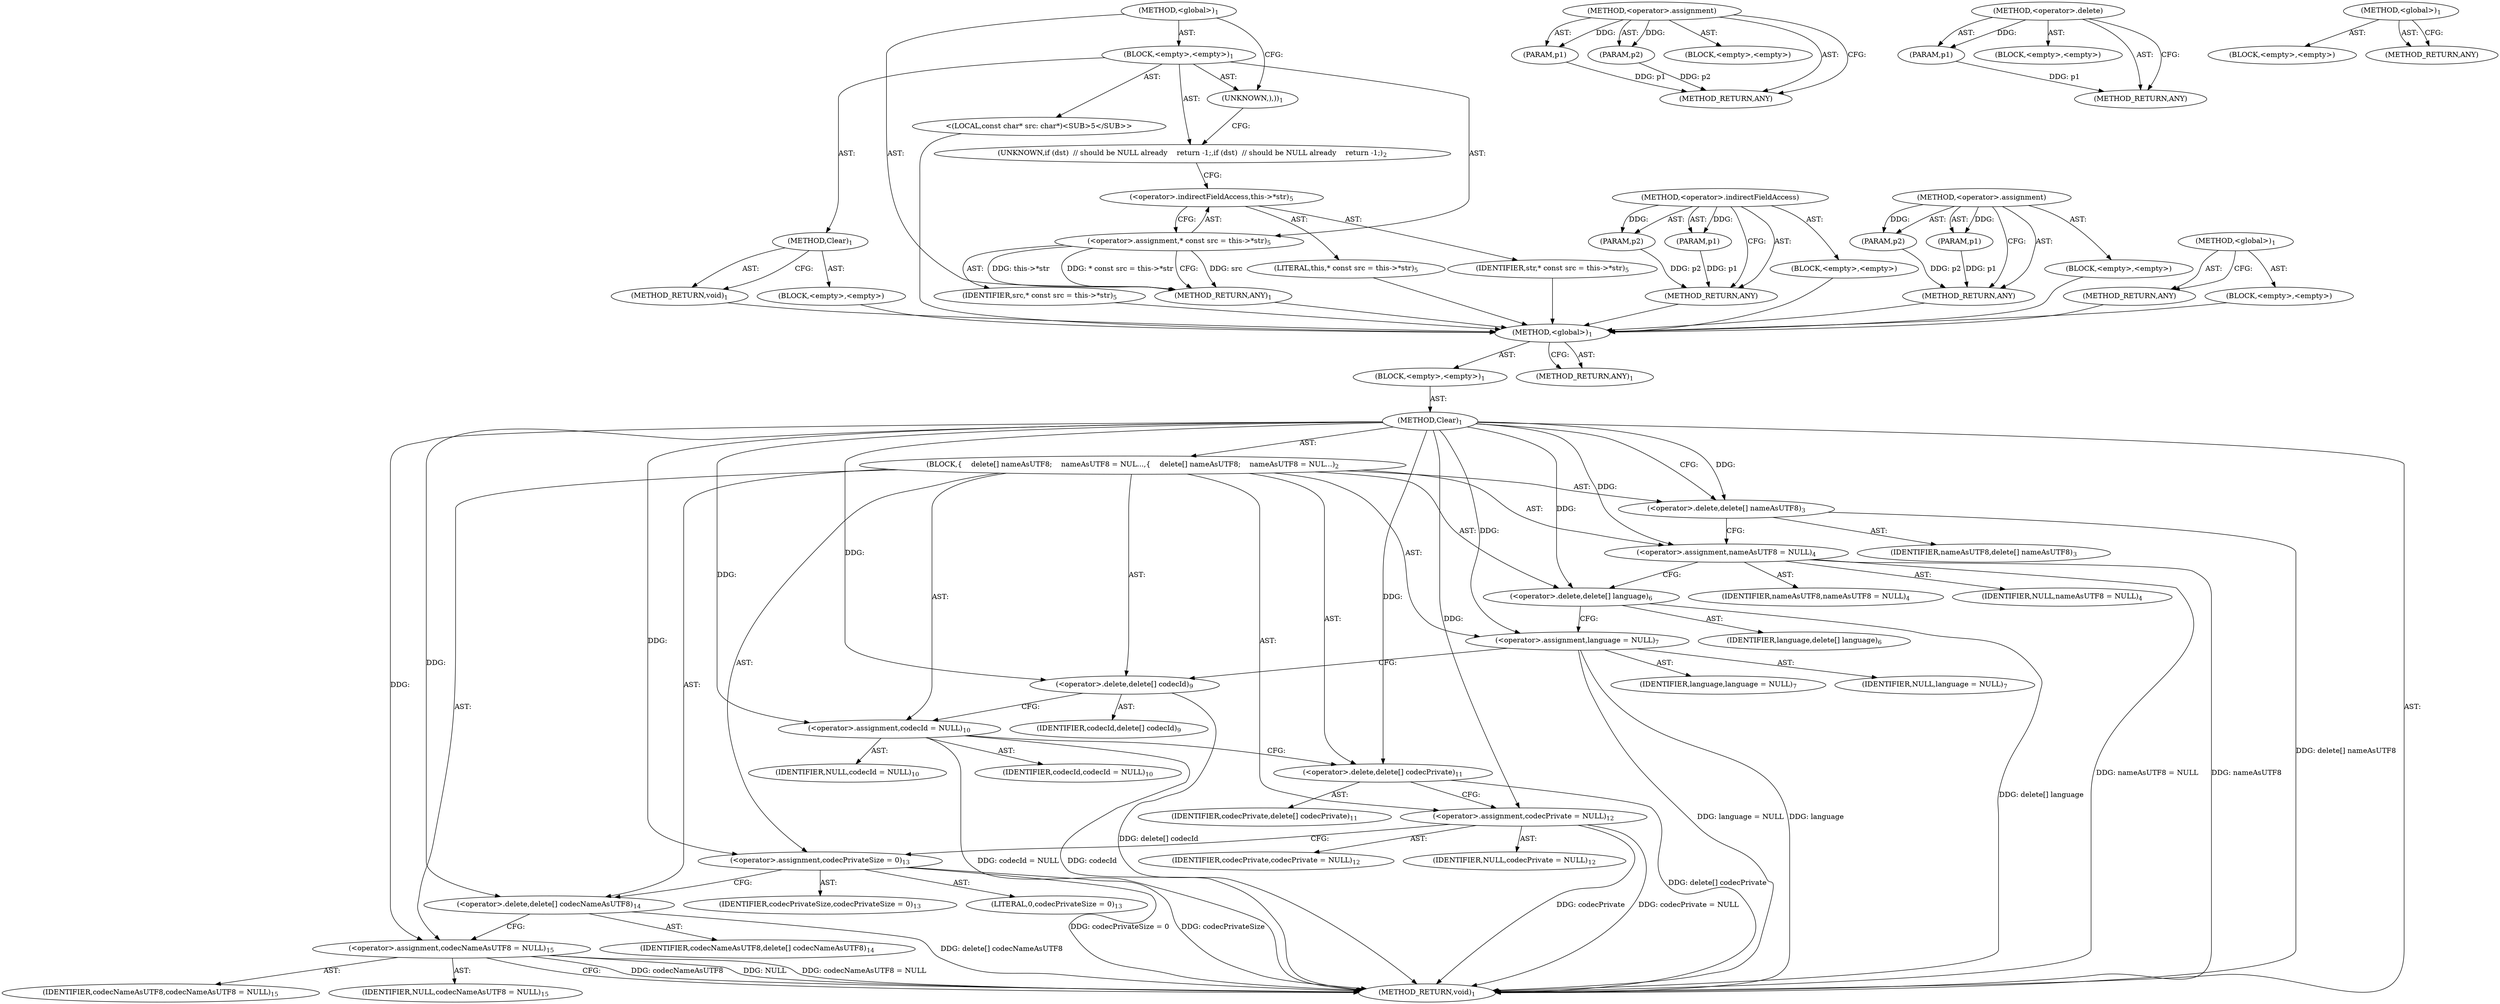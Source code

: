 digraph "&lt;global&gt;" {
vulnerable_6 [label=<(METHOD,&lt;global&gt;)<SUB>1</SUB>>];
vulnerable_7 [label=<(BLOCK,&lt;empty&gt;,&lt;empty&gt;)<SUB>1</SUB>>];
vulnerable_8 [label=<(METHOD,Clear)<SUB>1</SUB>>];
vulnerable_9 [label=<(BLOCK,{
    delete[] nameAsUTF8;
    nameAsUTF8 = NUL...,{
    delete[] nameAsUTF8;
    nameAsUTF8 = NUL...)<SUB>2</SUB>>];
vulnerable_10 [label=<(&lt;operator&gt;.delete,delete[] nameAsUTF8)<SUB>3</SUB>>];
vulnerable_11 [label=<(IDENTIFIER,nameAsUTF8,delete[] nameAsUTF8)<SUB>3</SUB>>];
vulnerable_12 [label=<(&lt;operator&gt;.assignment,nameAsUTF8 = NULL)<SUB>4</SUB>>];
vulnerable_13 [label=<(IDENTIFIER,nameAsUTF8,nameAsUTF8 = NULL)<SUB>4</SUB>>];
vulnerable_14 [label=<(IDENTIFIER,NULL,nameAsUTF8 = NULL)<SUB>4</SUB>>];
vulnerable_15 [label=<(&lt;operator&gt;.delete,delete[] language)<SUB>6</SUB>>];
vulnerable_16 [label=<(IDENTIFIER,language,delete[] language)<SUB>6</SUB>>];
vulnerable_17 [label=<(&lt;operator&gt;.assignment,language = NULL)<SUB>7</SUB>>];
vulnerable_18 [label=<(IDENTIFIER,language,language = NULL)<SUB>7</SUB>>];
vulnerable_19 [label=<(IDENTIFIER,NULL,language = NULL)<SUB>7</SUB>>];
vulnerable_20 [label=<(&lt;operator&gt;.delete,delete[] codecId)<SUB>9</SUB>>];
vulnerable_21 [label=<(IDENTIFIER,codecId,delete[] codecId)<SUB>9</SUB>>];
vulnerable_22 [label=<(&lt;operator&gt;.assignment,codecId = NULL)<SUB>10</SUB>>];
vulnerable_23 [label=<(IDENTIFIER,codecId,codecId = NULL)<SUB>10</SUB>>];
vulnerable_24 [label=<(IDENTIFIER,NULL,codecId = NULL)<SUB>10</SUB>>];
vulnerable_25 [label=<(&lt;operator&gt;.delete,delete[] codecPrivate)<SUB>11</SUB>>];
vulnerable_26 [label=<(IDENTIFIER,codecPrivate,delete[] codecPrivate)<SUB>11</SUB>>];
vulnerable_27 [label=<(&lt;operator&gt;.assignment,codecPrivate = NULL)<SUB>12</SUB>>];
vulnerable_28 [label=<(IDENTIFIER,codecPrivate,codecPrivate = NULL)<SUB>12</SUB>>];
vulnerable_29 [label=<(IDENTIFIER,NULL,codecPrivate = NULL)<SUB>12</SUB>>];
vulnerable_30 [label=<(&lt;operator&gt;.assignment,codecPrivateSize = 0)<SUB>13</SUB>>];
vulnerable_31 [label=<(IDENTIFIER,codecPrivateSize,codecPrivateSize = 0)<SUB>13</SUB>>];
vulnerable_32 [label=<(LITERAL,0,codecPrivateSize = 0)<SUB>13</SUB>>];
vulnerable_33 [label=<(&lt;operator&gt;.delete,delete[] codecNameAsUTF8)<SUB>14</SUB>>];
vulnerable_34 [label=<(IDENTIFIER,codecNameAsUTF8,delete[] codecNameAsUTF8)<SUB>14</SUB>>];
vulnerable_35 [label=<(&lt;operator&gt;.assignment,codecNameAsUTF8 = NULL)<SUB>15</SUB>>];
vulnerable_36 [label=<(IDENTIFIER,codecNameAsUTF8,codecNameAsUTF8 = NULL)<SUB>15</SUB>>];
vulnerable_37 [label=<(IDENTIFIER,NULL,codecNameAsUTF8 = NULL)<SUB>15</SUB>>];
vulnerable_38 [label=<(METHOD_RETURN,void)<SUB>1</SUB>>];
vulnerable_40 [label=<(METHOD_RETURN,ANY)<SUB>1</SUB>>];
vulnerable_59 [label=<(METHOD,&lt;operator&gt;.assignment)>];
vulnerable_60 [label=<(PARAM,p1)>];
vulnerable_61 [label=<(PARAM,p2)>];
vulnerable_62 [label=<(BLOCK,&lt;empty&gt;,&lt;empty&gt;)>];
vulnerable_63 [label=<(METHOD_RETURN,ANY)>];
vulnerable_55 [label=<(METHOD,&lt;operator&gt;.delete)>];
vulnerable_56 [label=<(PARAM,p1)>];
vulnerable_57 [label=<(BLOCK,&lt;empty&gt;,&lt;empty&gt;)>];
vulnerable_58 [label=<(METHOD_RETURN,ANY)>];
vulnerable_49 [label=<(METHOD,&lt;global&gt;)<SUB>1</SUB>>];
vulnerable_50 [label=<(BLOCK,&lt;empty&gt;,&lt;empty&gt;)>];
vulnerable_51 [label=<(METHOD_RETURN,ANY)>];
fixed_6 [label=<(METHOD,&lt;global&gt;)<SUB>1</SUB>>];
fixed_7 [label=<(BLOCK,&lt;empty&gt;,&lt;empty&gt;)<SUB>1</SUB>>];
fixed_8 [label=<(METHOD,Clear)<SUB>1</SUB>>];
fixed_9 [label=<(BLOCK,&lt;empty&gt;,&lt;empty&gt;)>];
fixed_10 [label=<(METHOD_RETURN,void)<SUB>1</SUB>>];
fixed_12 [label=<(UNKNOWN,),))<SUB>1</SUB>>];
fixed_13 [label=<(UNKNOWN,if (dst)  // should be NULL already
    return -1;,if (dst)  // should be NULL already
    return -1;)<SUB>2</SUB>>];
fixed_14 [label="<(LOCAL,const char* src: char*)<SUB>5</SUB>>"];
fixed_15 [label=<(&lt;operator&gt;.assignment,* const src = this-&gt;*str)<SUB>5</SUB>>];
fixed_16 [label=<(IDENTIFIER,src,* const src = this-&gt;*str)<SUB>5</SUB>>];
fixed_17 [label=<(&lt;operator&gt;.indirectFieldAccess,this-&gt;*str)<SUB>5</SUB>>];
fixed_18 [label=<(LITERAL,this,* const src = this-&gt;*str)<SUB>5</SUB>>];
fixed_19 [label=<(IDENTIFIER,str,* const src = this-&gt;*str)<SUB>5</SUB>>];
fixed_20 [label=<(METHOD_RETURN,ANY)<SUB>1</SUB>>];
fixed_40 [label=<(METHOD,&lt;operator&gt;.indirectFieldAccess)>];
fixed_41 [label=<(PARAM,p1)>];
fixed_42 [label=<(PARAM,p2)>];
fixed_43 [label=<(BLOCK,&lt;empty&gt;,&lt;empty&gt;)>];
fixed_44 [label=<(METHOD_RETURN,ANY)>];
fixed_35 [label=<(METHOD,&lt;operator&gt;.assignment)>];
fixed_36 [label=<(PARAM,p1)>];
fixed_37 [label=<(PARAM,p2)>];
fixed_38 [label=<(BLOCK,&lt;empty&gt;,&lt;empty&gt;)>];
fixed_39 [label=<(METHOD_RETURN,ANY)>];
fixed_29 [label=<(METHOD,&lt;global&gt;)<SUB>1</SUB>>];
fixed_30 [label=<(BLOCK,&lt;empty&gt;,&lt;empty&gt;)>];
fixed_31 [label=<(METHOD_RETURN,ANY)>];
vulnerable_6 -> vulnerable_7  [key=0, label="AST: "];
vulnerable_6 -> vulnerable_40  [key=0, label="AST: "];
vulnerable_6 -> vulnerable_40  [key=1, label="CFG: "];
vulnerable_7 -> vulnerable_8  [key=0, label="AST: "];
vulnerable_8 -> vulnerable_9  [key=0, label="AST: "];
vulnerable_8 -> vulnerable_38  [key=0, label="AST: "];
vulnerable_8 -> vulnerable_10  [key=0, label="CFG: "];
vulnerable_8 -> vulnerable_10  [key=1, label="DDG: "];
vulnerable_8 -> vulnerable_12  [key=0, label="DDG: "];
vulnerable_8 -> vulnerable_17  [key=0, label="DDG: "];
vulnerable_8 -> vulnerable_22  [key=0, label="DDG: "];
vulnerable_8 -> vulnerable_27  [key=0, label="DDG: "];
vulnerable_8 -> vulnerable_30  [key=0, label="DDG: "];
vulnerable_8 -> vulnerable_35  [key=0, label="DDG: "];
vulnerable_8 -> vulnerable_15  [key=0, label="DDG: "];
vulnerable_8 -> vulnerable_20  [key=0, label="DDG: "];
vulnerable_8 -> vulnerable_25  [key=0, label="DDG: "];
vulnerable_8 -> vulnerable_33  [key=0, label="DDG: "];
vulnerable_9 -> vulnerable_10  [key=0, label="AST: "];
vulnerable_9 -> vulnerable_12  [key=0, label="AST: "];
vulnerable_9 -> vulnerable_15  [key=0, label="AST: "];
vulnerable_9 -> vulnerable_17  [key=0, label="AST: "];
vulnerable_9 -> vulnerable_20  [key=0, label="AST: "];
vulnerable_9 -> vulnerable_22  [key=0, label="AST: "];
vulnerable_9 -> vulnerable_25  [key=0, label="AST: "];
vulnerable_9 -> vulnerable_27  [key=0, label="AST: "];
vulnerable_9 -> vulnerable_30  [key=0, label="AST: "];
vulnerable_9 -> vulnerable_33  [key=0, label="AST: "];
vulnerable_9 -> vulnerable_35  [key=0, label="AST: "];
vulnerable_10 -> vulnerable_11  [key=0, label="AST: "];
vulnerable_10 -> vulnerable_12  [key=0, label="CFG: "];
vulnerable_10 -> vulnerable_38  [key=0, label="DDG: delete[] nameAsUTF8"];
vulnerable_12 -> vulnerable_13  [key=0, label="AST: "];
vulnerable_12 -> vulnerable_14  [key=0, label="AST: "];
vulnerable_12 -> vulnerable_15  [key=0, label="CFG: "];
vulnerable_12 -> vulnerable_38  [key=0, label="DDG: nameAsUTF8"];
vulnerable_12 -> vulnerable_38  [key=1, label="DDG: nameAsUTF8 = NULL"];
vulnerable_15 -> vulnerable_16  [key=0, label="AST: "];
vulnerable_15 -> vulnerable_17  [key=0, label="CFG: "];
vulnerable_15 -> vulnerable_38  [key=0, label="DDG: delete[] language"];
vulnerable_17 -> vulnerable_18  [key=0, label="AST: "];
vulnerable_17 -> vulnerable_19  [key=0, label="AST: "];
vulnerable_17 -> vulnerable_20  [key=0, label="CFG: "];
vulnerable_17 -> vulnerable_38  [key=0, label="DDG: language"];
vulnerable_17 -> vulnerable_38  [key=1, label="DDG: language = NULL"];
vulnerable_20 -> vulnerable_21  [key=0, label="AST: "];
vulnerable_20 -> vulnerable_22  [key=0, label="CFG: "];
vulnerable_20 -> vulnerable_38  [key=0, label="DDG: delete[] codecId"];
vulnerable_22 -> vulnerable_23  [key=0, label="AST: "];
vulnerable_22 -> vulnerable_24  [key=0, label="AST: "];
vulnerable_22 -> vulnerable_25  [key=0, label="CFG: "];
vulnerable_22 -> vulnerable_38  [key=0, label="DDG: codecId"];
vulnerable_22 -> vulnerable_38  [key=1, label="DDG: codecId = NULL"];
vulnerable_25 -> vulnerable_26  [key=0, label="AST: "];
vulnerable_25 -> vulnerable_27  [key=0, label="CFG: "];
vulnerable_25 -> vulnerable_38  [key=0, label="DDG: delete[] codecPrivate"];
vulnerable_27 -> vulnerable_28  [key=0, label="AST: "];
vulnerable_27 -> vulnerable_29  [key=0, label="AST: "];
vulnerable_27 -> vulnerable_30  [key=0, label="CFG: "];
vulnerable_27 -> vulnerable_38  [key=0, label="DDG: codecPrivate"];
vulnerable_27 -> vulnerable_38  [key=1, label="DDG: codecPrivate = NULL"];
vulnerable_30 -> vulnerable_31  [key=0, label="AST: "];
vulnerable_30 -> vulnerable_32  [key=0, label="AST: "];
vulnerable_30 -> vulnerable_33  [key=0, label="CFG: "];
vulnerable_30 -> vulnerable_38  [key=0, label="DDG: codecPrivateSize = 0"];
vulnerable_30 -> vulnerable_38  [key=1, label="DDG: codecPrivateSize"];
vulnerable_33 -> vulnerable_34  [key=0, label="AST: "];
vulnerable_33 -> vulnerable_35  [key=0, label="CFG: "];
vulnerable_33 -> vulnerable_38  [key=0, label="DDG: delete[] codecNameAsUTF8"];
vulnerable_35 -> vulnerable_36  [key=0, label="AST: "];
vulnerable_35 -> vulnerable_37  [key=0, label="AST: "];
vulnerable_35 -> vulnerable_38  [key=0, label="CFG: "];
vulnerable_35 -> vulnerable_38  [key=1, label="DDG: codecNameAsUTF8"];
vulnerable_35 -> vulnerable_38  [key=2, label="DDG: NULL"];
vulnerable_35 -> vulnerable_38  [key=3, label="DDG: codecNameAsUTF8 = NULL"];
vulnerable_59 -> vulnerable_60  [key=0, label="AST: "];
vulnerable_59 -> vulnerable_60  [key=1, label="DDG: "];
vulnerable_59 -> vulnerable_62  [key=0, label="AST: "];
vulnerable_59 -> vulnerable_61  [key=0, label="AST: "];
vulnerable_59 -> vulnerable_61  [key=1, label="DDG: "];
vulnerable_59 -> vulnerable_63  [key=0, label="AST: "];
vulnerable_59 -> vulnerable_63  [key=1, label="CFG: "];
vulnerable_60 -> vulnerable_63  [key=0, label="DDG: p1"];
vulnerable_61 -> vulnerable_63  [key=0, label="DDG: p2"];
vulnerable_55 -> vulnerable_56  [key=0, label="AST: "];
vulnerable_55 -> vulnerable_56  [key=1, label="DDG: "];
vulnerable_55 -> vulnerable_57  [key=0, label="AST: "];
vulnerable_55 -> vulnerable_58  [key=0, label="AST: "];
vulnerable_55 -> vulnerable_58  [key=1, label="CFG: "];
vulnerable_56 -> vulnerable_58  [key=0, label="DDG: p1"];
vulnerable_49 -> vulnerable_50  [key=0, label="AST: "];
vulnerable_49 -> vulnerable_51  [key=0, label="AST: "];
vulnerable_49 -> vulnerable_51  [key=1, label="CFG: "];
fixed_6 -> fixed_7  [key=0, label="AST: "];
fixed_6 -> fixed_20  [key=0, label="AST: "];
fixed_6 -> fixed_12  [key=0, label="CFG: "];
fixed_7 -> fixed_8  [key=0, label="AST: "];
fixed_7 -> fixed_12  [key=0, label="AST: "];
fixed_7 -> fixed_13  [key=0, label="AST: "];
fixed_7 -> fixed_14  [key=0, label="AST: "];
fixed_7 -> fixed_15  [key=0, label="AST: "];
fixed_8 -> fixed_9  [key=0, label="AST: "];
fixed_8 -> fixed_10  [key=0, label="AST: "];
fixed_8 -> fixed_10  [key=1, label="CFG: "];
fixed_9 -> vulnerable_6  [key=0];
fixed_10 -> vulnerable_6  [key=0];
fixed_12 -> fixed_13  [key=0, label="CFG: "];
fixed_13 -> fixed_17  [key=0, label="CFG: "];
fixed_14 -> vulnerable_6  [key=0];
fixed_15 -> fixed_16  [key=0, label="AST: "];
fixed_15 -> fixed_17  [key=0, label="AST: "];
fixed_15 -> fixed_20  [key=0, label="CFG: "];
fixed_15 -> fixed_20  [key=1, label="DDG: src"];
fixed_15 -> fixed_20  [key=2, label="DDG: this-&gt;*str"];
fixed_15 -> fixed_20  [key=3, label="DDG: * const src = this-&gt;*str"];
fixed_16 -> vulnerable_6  [key=0];
fixed_17 -> fixed_18  [key=0, label="AST: "];
fixed_17 -> fixed_19  [key=0, label="AST: "];
fixed_17 -> fixed_15  [key=0, label="CFG: "];
fixed_18 -> vulnerable_6  [key=0];
fixed_19 -> vulnerable_6  [key=0];
fixed_20 -> vulnerable_6  [key=0];
fixed_40 -> fixed_41  [key=0, label="AST: "];
fixed_40 -> fixed_41  [key=1, label="DDG: "];
fixed_40 -> fixed_43  [key=0, label="AST: "];
fixed_40 -> fixed_42  [key=0, label="AST: "];
fixed_40 -> fixed_42  [key=1, label="DDG: "];
fixed_40 -> fixed_44  [key=0, label="AST: "];
fixed_40 -> fixed_44  [key=1, label="CFG: "];
fixed_41 -> fixed_44  [key=0, label="DDG: p1"];
fixed_42 -> fixed_44  [key=0, label="DDG: p2"];
fixed_43 -> vulnerable_6  [key=0];
fixed_44 -> vulnerable_6  [key=0];
fixed_35 -> fixed_36  [key=0, label="AST: "];
fixed_35 -> fixed_36  [key=1, label="DDG: "];
fixed_35 -> fixed_38  [key=0, label="AST: "];
fixed_35 -> fixed_37  [key=0, label="AST: "];
fixed_35 -> fixed_37  [key=1, label="DDG: "];
fixed_35 -> fixed_39  [key=0, label="AST: "];
fixed_35 -> fixed_39  [key=1, label="CFG: "];
fixed_36 -> fixed_39  [key=0, label="DDG: p1"];
fixed_37 -> fixed_39  [key=0, label="DDG: p2"];
fixed_38 -> vulnerable_6  [key=0];
fixed_39 -> vulnerable_6  [key=0];
fixed_29 -> fixed_30  [key=0, label="AST: "];
fixed_29 -> fixed_31  [key=0, label="AST: "];
fixed_29 -> fixed_31  [key=1, label="CFG: "];
fixed_30 -> vulnerable_6  [key=0];
fixed_31 -> vulnerable_6  [key=0];
}
